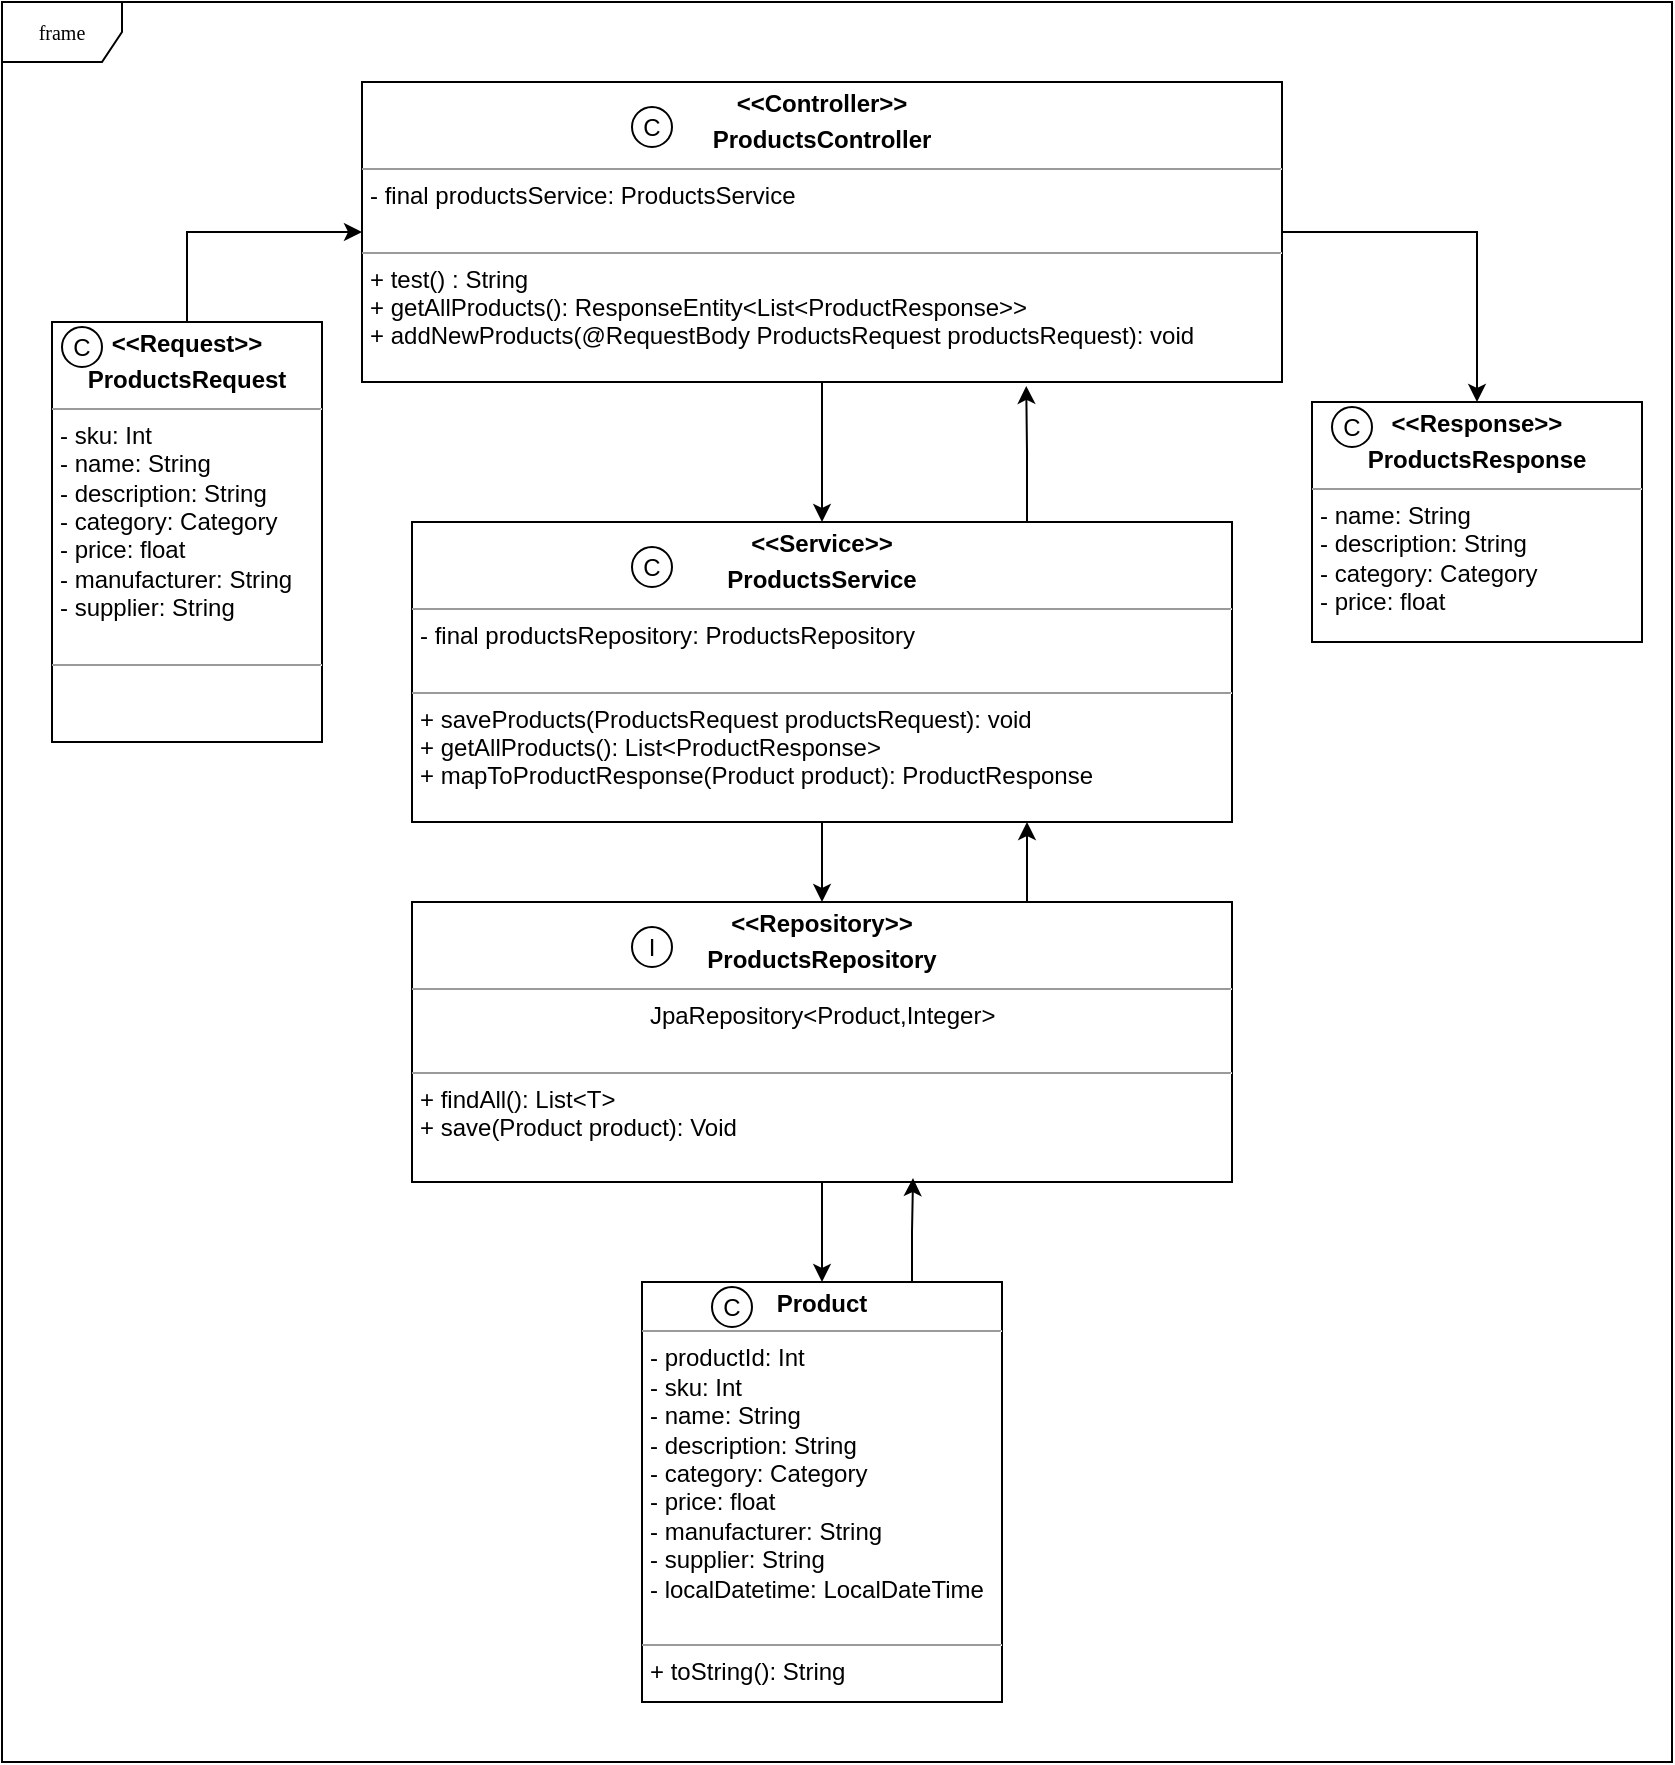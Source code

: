 <mxfile version="22.0.8" type="device">
  <diagram name="Page-1" id="c4acf3e9-155e-7222-9cf6-157b1a14988f">
    <mxGraphModel dx="1211" dy="661" grid="1" gridSize="10" guides="1" tooltips="1" connect="1" arrows="1" fold="1" page="1" pageScale="1" pageWidth="850" pageHeight="1100" background="none" math="0" shadow="0">
      <root>
        <mxCell id="0" />
        <mxCell id="1" parent="0" />
        <mxCell id="17acba5748e5396b-1" value="frame" style="shape=umlFrame;whiteSpace=wrap;html=1;rounded=0;shadow=0;comic=0;labelBackgroundColor=none;strokeWidth=1;fontFamily=Verdana;fontSize=10;align=center;" parent="1" vertex="1">
          <mxGeometry x="15" width="835" height="880" as="geometry" />
        </mxCell>
        <mxCell id="5d2195bd80daf111-20" value="&lt;p style=&quot;margin:0px;margin-top:4px;text-align:center;&quot;&gt;&lt;b&gt;Product&lt;/b&gt;&lt;/p&gt;&lt;hr size=&quot;1&quot;&gt;&lt;p style=&quot;margin:0px;margin-left:4px;&quot;&gt;- productId: Int&lt;/p&gt;&lt;p style=&quot;margin:0px;margin-left:4px;&quot;&gt;- sku: Int&lt;br&gt;- name: String&lt;/p&gt;&lt;p style=&quot;margin:0px;margin-left:4px;&quot;&gt;- description: String&lt;br&gt;&lt;/p&gt;&lt;p style=&quot;margin:0px;margin-left:4px;&quot;&gt;- category:&amp;nbsp;Category&amp;nbsp;&lt;/p&gt;&lt;p style=&quot;margin:0px;margin-left:4px;&quot;&gt;- price: float&amp;nbsp;&lt;/p&gt;&lt;p style=&quot;margin:0px;margin-left:4px;&quot;&gt;- manufacturer:&amp;nbsp;String&amp;nbsp;&lt;/p&gt;&lt;p style=&quot;margin:0px;margin-left:4px;&quot;&gt;&lt;span style=&quot;background-color: initial;&quot;&gt;- supplier: String&lt;/span&gt;&lt;/p&gt;&lt;p style=&quot;margin:0px;margin-left:4px;&quot;&gt;&lt;span style=&quot;background-color: initial;&quot;&gt;- localDatetime: LocalDateTime&lt;/span&gt;&lt;/p&gt;&lt;br&gt;&lt;hr size=&quot;1&quot;&gt;&lt;p style=&quot;margin:0px;margin-left:4px;&quot;&gt;+ toString(): String&lt;br&gt;&lt;/p&gt;" style="verticalAlign=top;align=left;overflow=fill;fontSize=12;fontFamily=Helvetica;html=1;rounded=0;shadow=0;comic=0;labelBackgroundColor=none;strokeWidth=1" parent="1" vertex="1">
          <mxGeometry x="335" y="640" width="180" height="210" as="geometry" />
        </mxCell>
        <mxCell id="9eCv2Z1D4TngFg8h72S9-57" style="edgeStyle=orthogonalEdgeStyle;rounded=0;orthogonalLoop=1;jettySize=auto;html=1;exitX=0.5;exitY=1;exitDx=0;exitDy=0;entryX=0.5;entryY=0;entryDx=0;entryDy=0;" parent="1" source="9eCv2Z1D4TngFg8h72S9-1" target="9eCv2Z1D4TngFg8h72S9-5" edge="1">
          <mxGeometry relative="1" as="geometry" />
        </mxCell>
        <mxCell id="9eCv2Z1D4TngFg8h72S9-1" value="&lt;p style=&quot;margin:0px;margin-top:4px;text-align:center;&quot;&gt;&lt;b&gt;&amp;lt;&amp;lt;Service&amp;gt;&amp;gt;&lt;/b&gt;&lt;br&gt;&lt;/p&gt;&lt;p style=&quot;margin:0px;margin-top:4px;text-align:center;&quot;&gt;&lt;b&gt;ProductsService&lt;/b&gt;&lt;/p&gt;&lt;hr size=&quot;1&quot;&gt;&lt;p style=&quot;margin:0px;margin-left:4px;&quot;&gt;- final&amp;nbsp;productsRepository&lt;span style=&quot;background-color: initial;&quot;&gt;:&amp;nbsp;&lt;/span&gt;ProductsRepository&lt;/p&gt;&lt;br&gt;&lt;hr size=&quot;1&quot;&gt;&lt;p style=&quot;margin:0px;margin-left:4px;&quot;&gt;+&amp;nbsp;saveProducts(ProductsRequest&amp;nbsp;productsRequest&lt;span style=&quot;background-color: initial;&quot;&gt;): void&lt;/span&gt;&lt;/p&gt;&lt;p style=&quot;margin:0px;margin-left:4px;&quot;&gt;+&amp;nbsp;getAllProducts(): List&amp;lt;ProductResponse&amp;gt;&lt;/p&gt;&lt;p style=&quot;margin:0px;margin-left:4px;&quot;&gt;+&amp;nbsp;mapToProductResponse(Product product): ProductResponse&lt;br&gt;&lt;/p&gt;&lt;p style=&quot;margin:0px;margin-left:4px;&quot;&gt;&lt;span style=&quot;background-color: initial;&quot;&gt;&lt;br&gt;&lt;/span&gt;&lt;/p&gt;&lt;p style=&quot;margin:0px;margin-left:4px;&quot;&gt;&lt;span style=&quot;background-color: initial;&quot;&gt;&lt;br&gt;&lt;/span&gt;&lt;/p&gt;" style="verticalAlign=top;align=left;overflow=fill;fontSize=12;fontFamily=Helvetica;html=1;rounded=0;shadow=0;comic=0;labelBackgroundColor=none;strokeWidth=1" parent="1" vertex="1">
          <mxGeometry x="220" y="260" width="410" height="150" as="geometry" />
        </mxCell>
        <mxCell id="9eCv2Z1D4TngFg8h72S9-63" style="edgeStyle=orthogonalEdgeStyle;rounded=0;orthogonalLoop=1;jettySize=auto;html=1;exitX=0.5;exitY=1;exitDx=0;exitDy=0;entryX=0.5;entryY=0;entryDx=0;entryDy=0;" parent="1" source="9eCv2Z1D4TngFg8h72S9-5" target="5d2195bd80daf111-20" edge="1">
          <mxGeometry relative="1" as="geometry" />
        </mxCell>
        <mxCell id="9eCv2Z1D4TngFg8h72S9-65" style="edgeStyle=orthogonalEdgeStyle;rounded=0;orthogonalLoop=1;jettySize=auto;html=1;exitX=0.75;exitY=0;exitDx=0;exitDy=0;entryX=0.75;entryY=1;entryDx=0;entryDy=0;" parent="1" source="9eCv2Z1D4TngFg8h72S9-5" target="9eCv2Z1D4TngFg8h72S9-1" edge="1">
          <mxGeometry relative="1" as="geometry" />
        </mxCell>
        <mxCell id="9eCv2Z1D4TngFg8h72S9-5" value="&lt;p style=&quot;margin:0px;margin-top:4px;text-align:center;&quot;&gt;&lt;b&gt;&amp;lt;&amp;lt;Repository&amp;gt;&amp;gt;&lt;/b&gt;&lt;br&gt;&lt;/p&gt;&lt;p style=&quot;margin:0px;margin-top:4px;text-align:center;&quot;&gt;&lt;b&gt;ProductsRepository&lt;/b&gt;&lt;/p&gt;&lt;hr size=&quot;1&quot;&gt;&lt;p style=&quot;text-align: center; margin: 0px 0px 0px 4px;&quot;&gt;JpaRepository&amp;lt;Product,Integer&amp;gt;&amp;nbsp;&lt;br&gt;&lt;/p&gt;&lt;br&gt;&lt;hr size=&quot;1&quot;&gt;&lt;p style=&quot;margin:0px;margin-left:4px;&quot;&gt;+ findAll(): List&amp;lt;T&amp;gt;&lt;/p&gt;&lt;p style=&quot;margin:0px;margin-left:4px;&quot;&gt;+ save(Product product): Void&lt;br&gt;&lt;/p&gt;&lt;p style=&quot;margin:0px;margin-left:4px;&quot;&gt;&lt;br&gt;&lt;/p&gt;&lt;p style=&quot;margin:0px;margin-left:4px;&quot;&gt;&lt;br&gt;&lt;/p&gt;&lt;p style=&quot;margin:0px;margin-left:4px;&quot;&gt;&lt;span style=&quot;background-color: initial;&quot;&gt;&lt;br&gt;&lt;/span&gt;&lt;/p&gt;&lt;p style=&quot;margin:0px;margin-left:4px;&quot;&gt;&lt;span style=&quot;background-color: initial;&quot;&gt;&lt;br&gt;&lt;/span&gt;&lt;/p&gt;" style="verticalAlign=top;align=left;overflow=fill;fontSize=12;fontFamily=Helvetica;html=1;rounded=0;shadow=0;comic=0;labelBackgroundColor=none;strokeWidth=1" parent="1" vertex="1">
          <mxGeometry x="220" y="450" width="410" height="140" as="geometry" />
        </mxCell>
        <mxCell id="9eCv2Z1D4TngFg8h72S9-56" style="rounded=0;orthogonalLoop=1;jettySize=auto;html=1;exitX=0.5;exitY=1;exitDx=0;exitDy=0;entryX=0.5;entryY=0;entryDx=0;entryDy=0;edgeStyle=orthogonalEdgeStyle;" parent="1" source="9eCv2Z1D4TngFg8h72S9-8" target="9eCv2Z1D4TngFg8h72S9-1" edge="1">
          <mxGeometry relative="1" as="geometry" />
        </mxCell>
        <mxCell id="9eCv2Z1D4TngFg8h72S9-60" style="edgeStyle=orthogonalEdgeStyle;rounded=0;orthogonalLoop=1;jettySize=auto;html=1;exitX=1;exitY=0.5;exitDx=0;exitDy=0;entryX=0.5;entryY=0;entryDx=0;entryDy=0;" parent="1" source="9eCv2Z1D4TngFg8h72S9-8" target="9eCv2Z1D4TngFg8h72S9-24" edge="1">
          <mxGeometry relative="1" as="geometry" />
        </mxCell>
        <mxCell id="9eCv2Z1D4TngFg8h72S9-8" value="&lt;p style=&quot;margin:0px;margin-top:4px;text-align:center;&quot;&gt;&lt;b&gt;&amp;lt;&amp;lt;Controller&amp;gt;&amp;gt;&lt;/b&gt;&lt;br&gt;&lt;/p&gt;&lt;p style=&quot;margin:0px;margin-top:4px;text-align:center;&quot;&gt;&lt;b&gt;ProductsController&lt;/b&gt;&lt;/p&gt;&lt;hr size=&quot;1&quot;&gt;&lt;p style=&quot;margin:0px;margin-left:4px;&quot;&gt;- final&amp;nbsp;productsService&lt;span style=&quot;background-color: initial;&quot;&gt;:&amp;nbsp;&lt;/span&gt;ProductsService&lt;/p&gt;&lt;br&gt;&lt;hr size=&quot;1&quot;&gt;&lt;p style=&quot;margin:0px;margin-left:4px;&quot;&gt;+&amp;nbsp;test() :&amp;nbsp;&lt;span style=&quot;background-color: initial;&quot;&gt;String&lt;/span&gt;&lt;span style=&quot;background-color: initial;&quot;&gt;&amp;nbsp;&lt;/span&gt;&lt;/p&gt;&lt;p style=&quot;margin:0px;margin-left:4px;&quot;&gt;+&amp;nbsp;getAllProducts(): ResponseEntity&amp;lt;List&amp;lt;ProductResponse&amp;gt;&amp;gt;&lt;/p&gt;&lt;p style=&quot;margin:0px;margin-left:4px;&quot;&gt;+&amp;nbsp;addNewProducts(@RequestBody ProductsRequest productsRequest): void&lt;br&gt;&lt;/p&gt;&lt;p style=&quot;margin:0px;margin-left:4px;&quot;&gt;&lt;span style=&quot;background-color: initial;&quot;&gt;&lt;br&gt;&lt;/span&gt;&lt;/p&gt;&lt;p style=&quot;margin:0px;margin-left:4px;&quot;&gt;&lt;span style=&quot;background-color: initial;&quot;&gt;&lt;br&gt;&lt;/span&gt;&lt;/p&gt;" style="verticalAlign=top;align=left;overflow=fill;fontSize=12;fontFamily=Helvetica;html=1;rounded=0;shadow=0;comic=0;labelBackgroundColor=none;strokeWidth=1" parent="1" vertex="1">
          <mxGeometry x="195" y="40" width="460" height="150" as="geometry" />
        </mxCell>
        <mxCell id="9eCv2Z1D4TngFg8h72S9-59" style="edgeStyle=orthogonalEdgeStyle;rounded=0;orthogonalLoop=1;jettySize=auto;html=1;exitX=0.5;exitY=0;exitDx=0;exitDy=0;entryX=0;entryY=0.5;entryDx=0;entryDy=0;" parent="1" source="9eCv2Z1D4TngFg8h72S9-23" target="9eCv2Z1D4TngFg8h72S9-8" edge="1">
          <mxGeometry relative="1" as="geometry" />
        </mxCell>
        <mxCell id="9eCv2Z1D4TngFg8h72S9-23" value="&lt;p style=&quot;margin:0px;margin-top:4px;text-align:center;&quot;&gt;&lt;b&gt;&amp;lt;&amp;lt;Request&amp;gt;&amp;gt;&lt;/b&gt;&lt;/p&gt;&lt;p style=&quot;margin:0px;margin-top:4px;text-align:center;&quot;&gt;&lt;b&gt;ProductsRequest&lt;/b&gt;&lt;/p&gt;&lt;hr size=&quot;1&quot;&gt;&lt;p style=&quot;margin:0px;margin-left:4px;&quot;&gt;&lt;span style=&quot;background-color: initial;&quot;&gt;- sku: Int&lt;/span&gt;&lt;br&gt;&lt;/p&gt;&lt;p style=&quot;margin:0px;margin-left:4px;&quot;&gt;- name: String&lt;/p&gt;&lt;p style=&quot;margin:0px;margin-left:4px;&quot;&gt;- description: String&lt;br&gt;&lt;/p&gt;&lt;p style=&quot;margin:0px;margin-left:4px;&quot;&gt;- category:&amp;nbsp;Category&amp;nbsp;&lt;/p&gt;&lt;p style=&quot;margin:0px;margin-left:4px;&quot;&gt;- price: float&amp;nbsp;&lt;/p&gt;&lt;p style=&quot;margin:0px;margin-left:4px;&quot;&gt;- manufacturer:&amp;nbsp;String&amp;nbsp;&lt;/p&gt;&lt;p style=&quot;margin:0px;margin-left:4px;&quot;&gt;&lt;span style=&quot;background-color: initial;&quot;&gt;- supplier: String&lt;/span&gt;&lt;/p&gt;&lt;br&gt;&lt;hr size=&quot;1&quot;&gt;&lt;p style=&quot;margin:0px;margin-left:4px;&quot;&gt;&lt;br&gt;&lt;/p&gt;" style="verticalAlign=top;align=left;overflow=fill;fontSize=12;fontFamily=Helvetica;html=1;rounded=0;shadow=0;comic=0;labelBackgroundColor=none;strokeWidth=1" parent="1" vertex="1">
          <mxGeometry x="40" y="160" width="135" height="210" as="geometry" />
        </mxCell>
        <mxCell id="9eCv2Z1D4TngFg8h72S9-24" value="&lt;p style=&quot;margin:0px;margin-top:4px;text-align:center;&quot;&gt;&lt;b&gt;&amp;lt;&amp;lt;Response&amp;gt;&amp;gt;&lt;/b&gt;&lt;/p&gt;&lt;p style=&quot;margin:0px;margin-top:4px;text-align:center;&quot;&gt;&lt;b&gt;ProductsResponse&lt;/b&gt;&lt;/p&gt;&lt;hr size=&quot;1&quot;&gt;&lt;p style=&quot;margin:0px;margin-left:4px;&quot;&gt;&lt;span style=&quot;background-color: initial;&quot;&gt;- name: String&lt;/span&gt;&lt;br&gt;&lt;/p&gt;&lt;p style=&quot;margin:0px;margin-left:4px;&quot;&gt;- description: String&lt;br&gt;&lt;/p&gt;&lt;p style=&quot;margin:0px;margin-left:4px;&quot;&gt;- category:&amp;nbsp;Category&amp;nbsp;&lt;/p&gt;&lt;p style=&quot;margin:0px;margin-left:4px;&quot;&gt;- price: float&lt;/p&gt;&lt;br&gt;&lt;hr size=&quot;1&quot;&gt;&lt;p style=&quot;margin:0px;margin-left:4px;&quot;&gt;&lt;br&gt;&lt;/p&gt;" style="verticalAlign=top;align=left;overflow=fill;fontSize=12;fontFamily=Helvetica;html=1;rounded=0;shadow=0;comic=0;labelBackgroundColor=none;strokeWidth=1" parent="1" vertex="1">
          <mxGeometry x="670" y="200" width="165" height="120" as="geometry" />
        </mxCell>
        <mxCell id="9eCv2Z1D4TngFg8h72S9-27" value="" style="group" parent="1" vertex="1" connectable="0">
          <mxGeometry x="310" y="50" width="60" height="25" as="geometry" />
        </mxCell>
        <mxCell id="9eCv2Z1D4TngFg8h72S9-28" value="" style="ellipse;whiteSpace=wrap;html=1;" parent="9eCv2Z1D4TngFg8h72S9-27" vertex="1">
          <mxGeometry x="20" y="2.5" width="20" height="20" as="geometry" />
        </mxCell>
        <mxCell id="9eCv2Z1D4TngFg8h72S9-29" value="C" style="text;html=1;strokeColor=none;fillColor=none;align=center;verticalAlign=middle;whiteSpace=wrap;rounded=0;movable=1;resizable=1;rotatable=1;deletable=1;editable=1;locked=0;connectable=1;" parent="9eCv2Z1D4TngFg8h72S9-27" vertex="1">
          <mxGeometry width="60" height="25" as="geometry" />
        </mxCell>
        <mxCell id="9eCv2Z1D4TngFg8h72S9-31" value="" style="group" parent="1" vertex="1" connectable="0">
          <mxGeometry x="310" y="270" width="60" height="25" as="geometry" />
        </mxCell>
        <mxCell id="9eCv2Z1D4TngFg8h72S9-32" value="" style="ellipse;whiteSpace=wrap;html=1;" parent="9eCv2Z1D4TngFg8h72S9-31" vertex="1">
          <mxGeometry x="20" y="2.5" width="20" height="20" as="geometry" />
        </mxCell>
        <mxCell id="9eCv2Z1D4TngFg8h72S9-33" value="C" style="text;html=1;strokeColor=none;fillColor=none;align=center;verticalAlign=middle;whiteSpace=wrap;rounded=0;movable=1;resizable=1;rotatable=1;deletable=1;editable=1;locked=0;connectable=1;" parent="9eCv2Z1D4TngFg8h72S9-31" vertex="1">
          <mxGeometry width="60" height="25" as="geometry" />
        </mxCell>
        <mxCell id="9eCv2Z1D4TngFg8h72S9-34" value="" style="group" parent="1" vertex="1" connectable="0">
          <mxGeometry x="25" y="160" width="60" height="25" as="geometry" />
        </mxCell>
        <mxCell id="9eCv2Z1D4TngFg8h72S9-35" value="" style="ellipse;whiteSpace=wrap;html=1;" parent="9eCv2Z1D4TngFg8h72S9-34" vertex="1">
          <mxGeometry x="20" y="2.5" width="20" height="20" as="geometry" />
        </mxCell>
        <mxCell id="9eCv2Z1D4TngFg8h72S9-36" value="C" style="text;html=1;strokeColor=none;fillColor=none;align=center;verticalAlign=middle;whiteSpace=wrap;rounded=0;movable=1;resizable=1;rotatable=1;deletable=1;editable=1;locked=0;connectable=1;" parent="9eCv2Z1D4TngFg8h72S9-34" vertex="1">
          <mxGeometry width="60" height="25" as="geometry" />
        </mxCell>
        <mxCell id="9eCv2Z1D4TngFg8h72S9-39" value="" style="group" parent="1" vertex="1" connectable="0">
          <mxGeometry x="660" y="200" width="60" height="25" as="geometry" />
        </mxCell>
        <mxCell id="9eCv2Z1D4TngFg8h72S9-40" value="" style="ellipse;whiteSpace=wrap;html=1;" parent="9eCv2Z1D4TngFg8h72S9-39" vertex="1">
          <mxGeometry x="20" y="2.5" width="20" height="20" as="geometry" />
        </mxCell>
        <mxCell id="9eCv2Z1D4TngFg8h72S9-41" value="C" style="text;html=1;strokeColor=none;fillColor=none;align=center;verticalAlign=middle;whiteSpace=wrap;rounded=0;movable=1;resizable=1;rotatable=1;deletable=1;editable=1;locked=0;connectable=1;" parent="9eCv2Z1D4TngFg8h72S9-39" vertex="1">
          <mxGeometry width="60" height="25" as="geometry" />
        </mxCell>
        <mxCell id="9eCv2Z1D4TngFg8h72S9-42" value="" style="group" parent="1" vertex="1" connectable="0">
          <mxGeometry x="310" y="460" width="60" height="25" as="geometry" />
        </mxCell>
        <mxCell id="9eCv2Z1D4TngFg8h72S9-43" value="" style="ellipse;whiteSpace=wrap;html=1;" parent="9eCv2Z1D4TngFg8h72S9-42" vertex="1">
          <mxGeometry x="20" y="2.5" width="20" height="20" as="geometry" />
        </mxCell>
        <mxCell id="9eCv2Z1D4TngFg8h72S9-44" value="I" style="text;html=1;strokeColor=none;fillColor=none;align=center;verticalAlign=middle;whiteSpace=wrap;rounded=0;movable=1;resizable=1;rotatable=1;deletable=1;editable=1;locked=0;connectable=1;" parent="9eCv2Z1D4TngFg8h72S9-42" vertex="1">
          <mxGeometry width="60" height="25" as="geometry" />
        </mxCell>
        <mxCell id="9eCv2Z1D4TngFg8h72S9-49" value="" style="group" parent="1" vertex="1" connectable="0">
          <mxGeometry x="350" y="640" width="60" height="25" as="geometry" />
        </mxCell>
        <mxCell id="9eCv2Z1D4TngFg8h72S9-50" value="" style="ellipse;whiteSpace=wrap;html=1;" parent="9eCv2Z1D4TngFg8h72S9-49" vertex="1">
          <mxGeometry x="20" y="2.5" width="20" height="20" as="geometry" />
        </mxCell>
        <mxCell id="9eCv2Z1D4TngFg8h72S9-51" value="C" style="text;html=1;strokeColor=none;fillColor=none;align=center;verticalAlign=middle;whiteSpace=wrap;rounded=0;movable=1;resizable=1;rotatable=1;deletable=1;editable=1;locked=0;connectable=1;" parent="9eCv2Z1D4TngFg8h72S9-49" vertex="1">
          <mxGeometry width="60" height="25" as="geometry" />
        </mxCell>
        <mxCell id="xJUobVeJDLsYTJmG2EBH-2" style="edgeStyle=orthogonalEdgeStyle;rounded=0;orthogonalLoop=1;jettySize=auto;html=1;exitX=0.75;exitY=0;exitDx=0;exitDy=0;entryX=0.611;entryY=0.986;entryDx=0;entryDy=0;entryPerimeter=0;" edge="1" parent="1" source="5d2195bd80daf111-20" target="9eCv2Z1D4TngFg8h72S9-5">
          <mxGeometry relative="1" as="geometry" />
        </mxCell>
        <mxCell id="xJUobVeJDLsYTJmG2EBH-3" style="edgeStyle=orthogonalEdgeStyle;rounded=0;orthogonalLoop=1;jettySize=auto;html=1;exitX=0.75;exitY=0;exitDx=0;exitDy=0;entryX=0.722;entryY=1.013;entryDx=0;entryDy=0;entryPerimeter=0;" edge="1" parent="1" source="9eCv2Z1D4TngFg8h72S9-1" target="9eCv2Z1D4TngFg8h72S9-8">
          <mxGeometry relative="1" as="geometry" />
        </mxCell>
      </root>
    </mxGraphModel>
  </diagram>
</mxfile>
